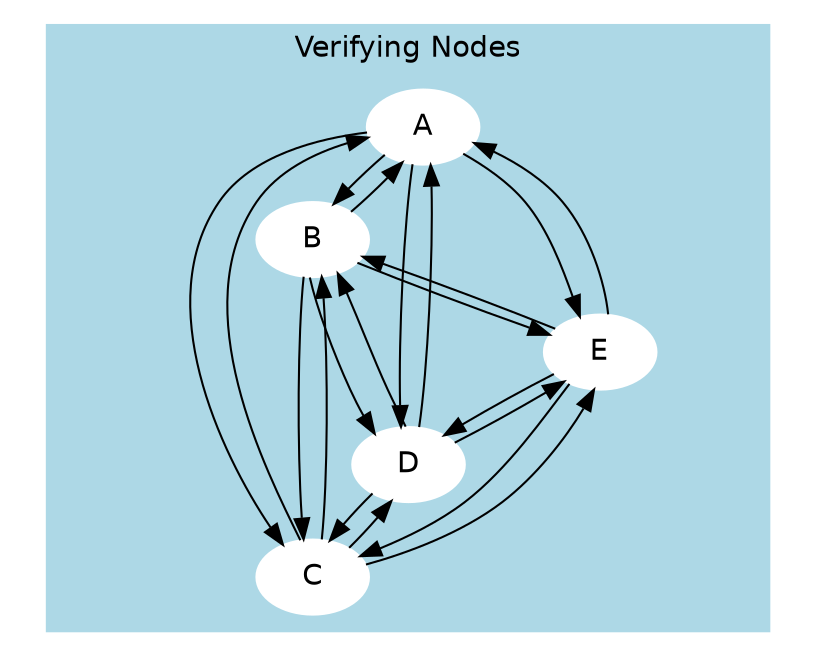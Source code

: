 digraph minimal_nonplanar_graphs {
  node [style=filled  fontname="Helvetica"]
 fontname="Helvetica"

ratio=0.8;

subgraph cluster_1 {
    label="Verifying Nodes"  color=lightblue  style=filled
    node [color=white]
    ranksep=900000;
//    rank=same
    A -> {B C D E }
    B -> {A C D E }
    C -> {A B D E }
    D -> {A B C E }
    E -> {A B C D  }
  }


}
